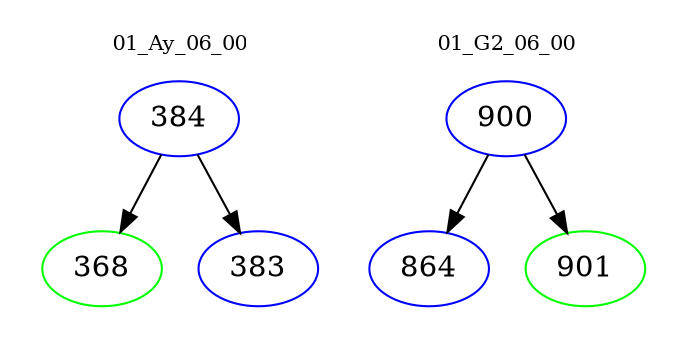 digraph{
subgraph cluster_0 {
color = white
label = "01_Ay_06_00";
fontsize=10;
T0_384 [label="384", color="blue"]
T0_384 -> T0_368 [color="black"]
T0_368 [label="368", color="green"]
T0_384 -> T0_383 [color="black"]
T0_383 [label="383", color="blue"]
}
subgraph cluster_1 {
color = white
label = "01_G2_06_00";
fontsize=10;
T1_900 [label="900", color="blue"]
T1_900 -> T1_864 [color="black"]
T1_864 [label="864", color="blue"]
T1_900 -> T1_901 [color="black"]
T1_901 [label="901", color="green"]
}
}
